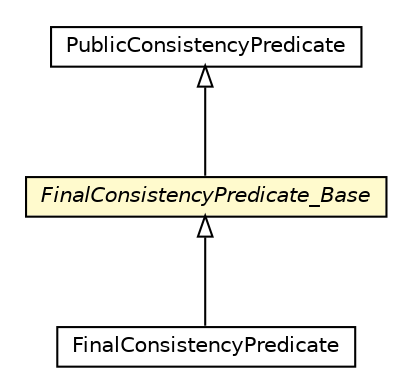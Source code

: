 #!/usr/local/bin/dot
#
# Class diagram 
# Generated by UMLGraph version 5.1 (http://www.umlgraph.org/)
#

digraph G {
	edge [fontname="Helvetica",fontsize=10,labelfontname="Helvetica",labelfontsize=10];
	node [fontname="Helvetica",fontsize=10,shape=plaintext];
	nodesep=0.25;
	ranksep=0.5;
	// pt.ist.fenixframework.consistencyPredicates.PublicConsistencyPredicate
	c85479 [label=<<table title="pt.ist.fenixframework.consistencyPredicates.PublicConsistencyPredicate" border="0" cellborder="1" cellspacing="0" cellpadding="2" port="p" href="./PublicConsistencyPredicate.html">
		<tr><td><table border="0" cellspacing="0" cellpadding="1">
<tr><td align="center" balign="center"> PublicConsistencyPredicate </td></tr>
		</table></td></tr>
		</table>>, fontname="Helvetica", fontcolor="black", fontsize=10.0];
	// pt.ist.fenixframework.consistencyPredicates.FinalConsistencyPredicate_Base
	c85482 [label=<<table title="pt.ist.fenixframework.consistencyPredicates.FinalConsistencyPredicate_Base" border="0" cellborder="1" cellspacing="0" cellpadding="2" port="p" bgcolor="lemonChiffon" href="./FinalConsistencyPredicate_Base.html">
		<tr><td><table border="0" cellspacing="0" cellpadding="1">
<tr><td align="center" balign="center"><font face="Helvetica-Oblique"> FinalConsistencyPredicate_Base </font></td></tr>
		</table></td></tr>
		</table>>, fontname="Helvetica", fontcolor="black", fontsize=10.0];
	// pt.ist.fenixframework.consistencyPredicates.FinalConsistencyPredicate
	c85483 [label=<<table title="pt.ist.fenixframework.consistencyPredicates.FinalConsistencyPredicate" border="0" cellborder="1" cellspacing="0" cellpadding="2" port="p" href="./FinalConsistencyPredicate.html">
		<tr><td><table border="0" cellspacing="0" cellpadding="1">
<tr><td align="center" balign="center"> FinalConsistencyPredicate </td></tr>
		</table></td></tr>
		</table>>, fontname="Helvetica", fontcolor="black", fontsize=10.0];
	//pt.ist.fenixframework.consistencyPredicates.FinalConsistencyPredicate_Base extends pt.ist.fenixframework.consistencyPredicates.PublicConsistencyPredicate
	c85479:p -> c85482:p [dir=back,arrowtail=empty];
	//pt.ist.fenixframework.consistencyPredicates.FinalConsistencyPredicate extends pt.ist.fenixframework.consistencyPredicates.FinalConsistencyPredicate_Base
	c85482:p -> c85483:p [dir=back,arrowtail=empty];
}

